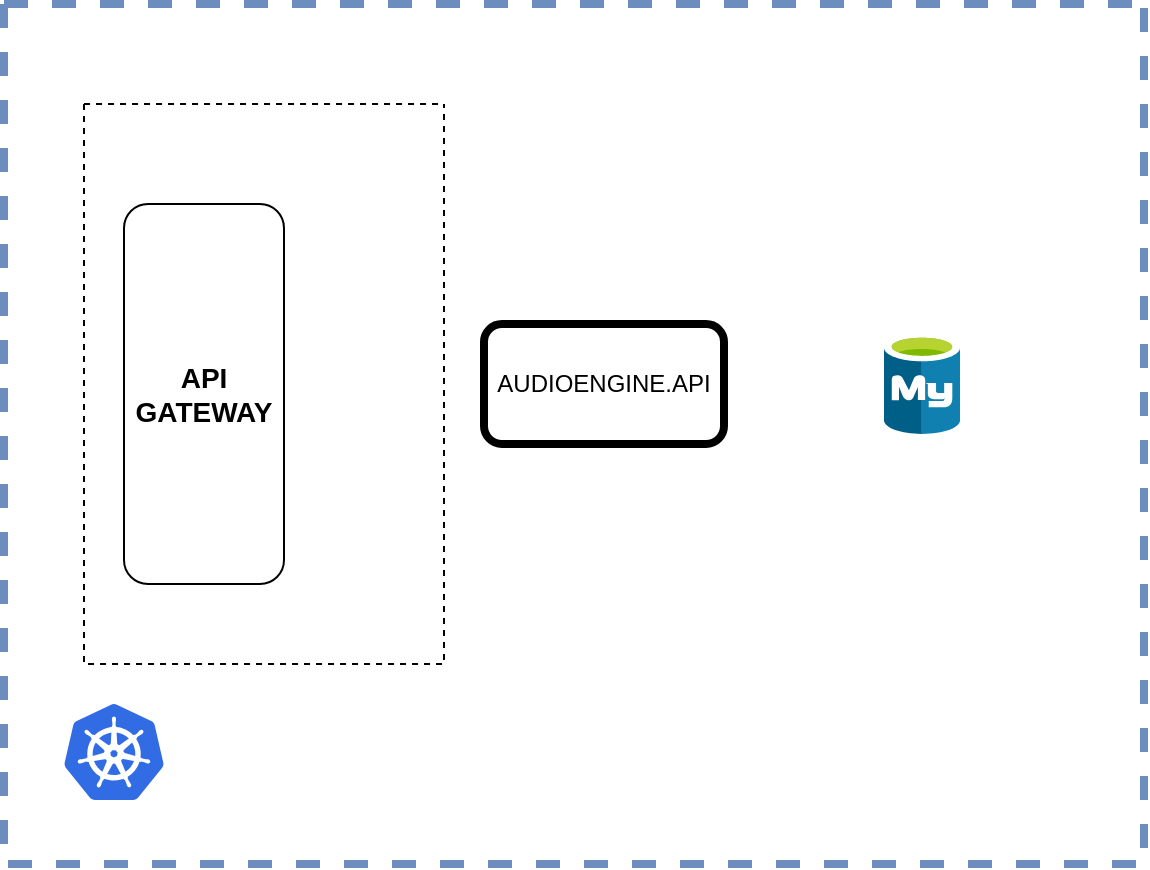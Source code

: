 <mxfile version="14.8.2" type="github">
  <diagram id="P7BfTdcNpnVVDU7NFlVP" name="Page-1">
    <mxGraphModel dx="1906" dy="1046" grid="1" gridSize="10" guides="1" tooltips="1" connect="1" arrows="1" fold="1" page="1" pageScale="1" pageWidth="850" pageHeight="1100" math="0" shadow="0">
      <root>
        <mxCell id="0" />
        <mxCell id="1" parent="0" />
        <mxCell id="iVnk7hq0U0qIZl6_PHUW-1" value="" style="swimlane;startSize=0;dashed=1;strokeWidth=4;fillColor=#dae8fc;strokeColor=#6c8ebf;" vertex="1" parent="1">
          <mxGeometry x="150" y="40" width="570" height="430" as="geometry" />
        </mxCell>
        <mxCell id="iVnk7hq0U0qIZl6_PHUW-2" value="" style="aspect=fixed;html=1;points=[];align=center;image;fontSize=12;image=img/lib/mscae/Kubernetes.svg;strokeColor=#000000;fillColor=#FFFFFF;" vertex="1" parent="iVnk7hq0U0qIZl6_PHUW-1">
          <mxGeometry x="30" y="350" width="50" height="48" as="geometry" />
        </mxCell>
        <mxCell id="iVnk7hq0U0qIZl6_PHUW-7" value="&lt;font style=&quot;font-size: 14px&quot;&gt;&lt;b&gt;API GATEWAY&lt;/b&gt;&lt;/font&gt;" style="rounded=1;whiteSpace=wrap;html=1;direction=south;" vertex="1" parent="iVnk7hq0U0qIZl6_PHUW-1">
          <mxGeometry x="60" y="100" width="80" height="190" as="geometry" />
        </mxCell>
        <mxCell id="iVnk7hq0U0qIZl6_PHUW-8" value="AUDIOENGINE.API" style="rounded=1;whiteSpace=wrap;html=1;strokeWidth=4;" vertex="1" parent="iVnk7hq0U0qIZl6_PHUW-1">
          <mxGeometry x="240" y="160" width="120" height="60" as="geometry" />
        </mxCell>
        <mxCell id="iVnk7hq0U0qIZl6_PHUW-9" value="" style="aspect=fixed;html=1;points=[];align=center;image;fontSize=12;image=img/lib/mscae/Azure_Database_for_MySQL_servers.svg;strokeWidth=4;" vertex="1" parent="iVnk7hq0U0qIZl6_PHUW-1">
          <mxGeometry x="440" y="165" width="38" height="50" as="geometry" />
        </mxCell>
        <mxCell id="iVnk7hq0U0qIZl6_PHUW-6" value="" style="swimlane;startSize=0;dashed=1;" vertex="1" parent="1">
          <mxGeometry x="190" y="90" width="180" height="280" as="geometry" />
        </mxCell>
      </root>
    </mxGraphModel>
  </diagram>
</mxfile>

